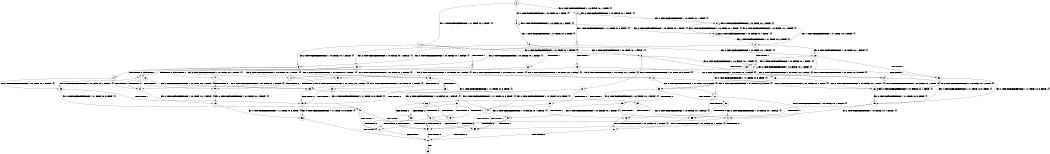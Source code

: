 digraph BCG {
size = "7, 10.5";
center = TRUE;
node [shape = circle];
0 [peripheries = 2];
0 -> 1 [label = "EX !1 !ATOMIC_EXCH_BRANCH (1, +1, TRUE, +0, 2, TRUE) !{}"];
0 -> 2 [label = "EX !2 !ATOMIC_EXCH_BRANCH (1, +0, FALSE, +0, 1, TRUE) !{}"];
0 -> 3 [label = "EX !0 !ATOMIC_EXCH_BRANCH (1, +0, TRUE, +0, 1, TRUE) !{}"];
1 -> 4 [label = "TERMINATE !1"];
1 -> 5 [label = "EX !2 !ATOMIC_EXCH_BRANCH (1, +0, FALSE, +0, 1, FALSE) !{}"];
1 -> 6 [label = "EX !0 !ATOMIC_EXCH_BRANCH (1, +0, TRUE, +0, 1, FALSE) !{}"];
2 -> 7 [label = "EX !1 !ATOMIC_EXCH_BRANCH (1, +1, TRUE, +0, 2, TRUE) !{}"];
2 -> 8 [label = "EX !0 !ATOMIC_EXCH_BRANCH (1, +0, TRUE, +0, 1, TRUE) !{}"];
2 -> 2 [label = "EX !2 !ATOMIC_EXCH_BRANCH (1, +0, FALSE, +0, 1, TRUE) !{}"];
3 -> 9 [label = "EX !1 !ATOMIC_EXCH_BRANCH (1, +1, TRUE, +0, 2, TRUE) !{}"];
3 -> 10 [label = "EX !2 !ATOMIC_EXCH_BRANCH (1, +0, FALSE, +0, 1, TRUE) !{}"];
3 -> 3 [label = "EX !0 !ATOMIC_EXCH_BRANCH (1, +0, TRUE, +0, 1, TRUE) !{}"];
4 -> 11 [label = "EX !2 !ATOMIC_EXCH_BRANCH (1, +0, FALSE, +0, 1, FALSE) !{}"];
4 -> 12 [label = "EX !0 !ATOMIC_EXCH_BRANCH (1, +0, TRUE, +0, 1, FALSE) !{}"];
5 -> 13 [label = "TERMINATE !1"];
5 -> 14 [label = "TERMINATE !2"];
5 -> 15 [label = "EX !0 !ATOMIC_EXCH_BRANCH (1, +0, TRUE, +0, 1, FALSE) !{}"];
6 -> 16 [label = "TERMINATE !1"];
6 -> 17 [label = "EX !2 !ATOMIC_EXCH_BRANCH (1, +0, FALSE, +0, 1, TRUE) !{}"];
6 -> 18 [label = "EX !0 !ATOMIC_EXCH_BRANCH (1, +1, TRUE, +0, 3, TRUE) !{}"];
7 -> 19 [label = "TERMINATE !1"];
7 -> 20 [label = "EX !0 !ATOMIC_EXCH_BRANCH (1, +0, TRUE, +0, 1, FALSE) !{}"];
7 -> 5 [label = "EX !2 !ATOMIC_EXCH_BRANCH (1, +0, FALSE, +0, 1, FALSE) !{}"];
8 -> 21 [label = "EX !1 !ATOMIC_EXCH_BRANCH (1, +1, TRUE, +0, 2, TRUE) !{}"];
8 -> 10 [label = "EX !2 !ATOMIC_EXCH_BRANCH (1, +0, FALSE, +0, 1, TRUE) !{}"];
8 -> 8 [label = "EX !0 !ATOMIC_EXCH_BRANCH (1, +0, TRUE, +0, 1, TRUE) !{}"];
9 -> 22 [label = "TERMINATE !1"];
9 -> 23 [label = "EX !2 !ATOMIC_EXCH_BRANCH (1, +0, FALSE, +0, 1, FALSE) !{}"];
9 -> 6 [label = "EX !0 !ATOMIC_EXCH_BRANCH (1, +0, TRUE, +0, 1, FALSE) !{}"];
10 -> 21 [label = "EX !1 !ATOMIC_EXCH_BRANCH (1, +1, TRUE, +0, 2, TRUE) !{}"];
10 -> 10 [label = "EX !2 !ATOMIC_EXCH_BRANCH (1, +0, FALSE, +0, 1, TRUE) !{}"];
10 -> 8 [label = "EX !0 !ATOMIC_EXCH_BRANCH (1, +0, TRUE, +0, 1, TRUE) !{}"];
11 -> 24 [label = "TERMINATE !2"];
11 -> 25 [label = "EX !0 !ATOMIC_EXCH_BRANCH (1, +0, TRUE, +0, 1, FALSE) !{}"];
12 -> 26 [label = "EX !2 !ATOMIC_EXCH_BRANCH (1, +0, FALSE, +0, 1, TRUE) !{}"];
12 -> 27 [label = "EX !0 !ATOMIC_EXCH_BRANCH (1, +1, TRUE, +0, 3, TRUE) !{}"];
13 -> 24 [label = "TERMINATE !2"];
13 -> 25 [label = "EX !0 !ATOMIC_EXCH_BRANCH (1, +0, TRUE, +0, 1, FALSE) !{}"];
14 -> 24 [label = "TERMINATE !1"];
14 -> 28 [label = "EX !0 !ATOMIC_EXCH_BRANCH (1, +0, TRUE, +0, 1, FALSE) !{}"];
15 -> 29 [label = "TERMINATE !1"];
15 -> 30 [label = "TERMINATE !2"];
15 -> 31 [label = "EX !0 !ATOMIC_EXCH_BRANCH (1, +1, TRUE, +0, 3, TRUE) !{}"];
16 -> 27 [label = "EX !0 !ATOMIC_EXCH_BRANCH (1, +1, TRUE, +0, 3, TRUE) !{}"];
16 -> 26 [label = "EX !2 !ATOMIC_EXCH_BRANCH (1, +0, FALSE, +0, 1, TRUE) !{}"];
17 -> 32 [label = "TERMINATE !1"];
17 -> 17 [label = "EX !2 !ATOMIC_EXCH_BRANCH (1, +0, FALSE, +0, 1, TRUE) !{}"];
17 -> 33 [label = "EX !0 !ATOMIC_EXCH_BRANCH (1, +1, TRUE, +0, 3, TRUE) !{}"];
18 -> 34 [label = "TERMINATE !1"];
18 -> 35 [label = "TERMINATE !0"];
18 -> 36 [label = "EX !2 !ATOMIC_EXCH_BRANCH (1, +0, FALSE, +0, 1, FALSE) !{}"];
19 -> 11 [label = "EX !2 !ATOMIC_EXCH_BRANCH (1, +0, FALSE, +0, 1, FALSE) !{}"];
19 -> 37 [label = "EX !0 !ATOMIC_EXCH_BRANCH (1, +0, TRUE, +0, 1, FALSE) !{}"];
20 -> 32 [label = "TERMINATE !1"];
20 -> 17 [label = "EX !2 !ATOMIC_EXCH_BRANCH (1, +0, FALSE, +0, 1, TRUE) !{}"];
20 -> 33 [label = "EX !0 !ATOMIC_EXCH_BRANCH (1, +1, TRUE, +0, 3, TRUE) !{}"];
21 -> 38 [label = "TERMINATE !1"];
21 -> 23 [label = "EX !2 !ATOMIC_EXCH_BRANCH (1, +0, FALSE, +0, 1, FALSE) !{}"];
21 -> 20 [label = "EX !0 !ATOMIC_EXCH_BRANCH (1, +0, TRUE, +0, 1, FALSE) !{}"];
22 -> 12 [label = "EX !0 !ATOMIC_EXCH_BRANCH (1, +0, TRUE, +0, 1, FALSE) !{}"];
22 -> 39 [label = "EX !2 !ATOMIC_EXCH_BRANCH (1, +0, FALSE, +0, 1, FALSE) !{}"];
23 -> 40 [label = "TERMINATE !1"];
23 -> 41 [label = "TERMINATE !2"];
23 -> 15 [label = "EX !0 !ATOMIC_EXCH_BRANCH (1, +0, TRUE, +0, 1, FALSE) !{}"];
24 -> 42 [label = "EX !0 !ATOMIC_EXCH_BRANCH (1, +0, TRUE, +0, 1, FALSE) !{}"];
25 -> 43 [label = "TERMINATE !2"];
25 -> 44 [label = "EX !0 !ATOMIC_EXCH_BRANCH (1, +1, TRUE, +0, 3, TRUE) !{}"];
26 -> 26 [label = "EX !2 !ATOMIC_EXCH_BRANCH (1, +0, FALSE, +0, 1, TRUE) !{}"];
26 -> 45 [label = "EX !0 !ATOMIC_EXCH_BRANCH (1, +1, TRUE, +0, 3, TRUE) !{}"];
27 -> 46 [label = "TERMINATE !0"];
27 -> 47 [label = "EX !2 !ATOMIC_EXCH_BRANCH (1, +0, FALSE, +0, 1, FALSE) !{}"];
28 -> 43 [label = "TERMINATE !1"];
28 -> 48 [label = "EX !0 !ATOMIC_EXCH_BRANCH (1, +1, TRUE, +0, 3, TRUE) !{}"];
29 -> 44 [label = "EX !0 !ATOMIC_EXCH_BRANCH (1, +1, TRUE, +0, 3, TRUE) !{}"];
29 -> 43 [label = "TERMINATE !2"];
30 -> 48 [label = "EX !0 !ATOMIC_EXCH_BRANCH (1, +1, TRUE, +0, 3, TRUE) !{}"];
30 -> 43 [label = "TERMINATE !1"];
31 -> 49 [label = "TERMINATE !1"];
31 -> 50 [label = "TERMINATE !2"];
31 -> 51 [label = "TERMINATE !0"];
32 -> 26 [label = "EX !2 !ATOMIC_EXCH_BRANCH (1, +0, FALSE, +0, 1, TRUE) !{}"];
32 -> 45 [label = "EX !0 !ATOMIC_EXCH_BRANCH (1, +1, TRUE, +0, 3, TRUE) !{}"];
33 -> 52 [label = "TERMINATE !1"];
33 -> 53 [label = "TERMINATE !0"];
33 -> 36 [label = "EX !2 !ATOMIC_EXCH_BRANCH (1, +0, FALSE, +0, 1, FALSE) !{}"];
34 -> 46 [label = "TERMINATE !0"];
34 -> 47 [label = "EX !2 !ATOMIC_EXCH_BRANCH (1, +0, FALSE, +0, 1, FALSE) !{}"];
35 -> 46 [label = "TERMINATE !1"];
35 -> 54 [label = "EX !2 !ATOMIC_EXCH_BRANCH (1, +0, FALSE, +0, 1, FALSE) !{}"];
36 -> 49 [label = "TERMINATE !1"];
36 -> 50 [label = "TERMINATE !2"];
36 -> 51 [label = "TERMINATE !0"];
37 -> 26 [label = "EX !2 !ATOMIC_EXCH_BRANCH (1, +0, FALSE, +0, 1, TRUE) !{}"];
37 -> 45 [label = "EX !0 !ATOMIC_EXCH_BRANCH (1, +1, TRUE, +0, 3, TRUE) !{}"];
38 -> 39 [label = "EX !2 !ATOMIC_EXCH_BRANCH (1, +0, FALSE, +0, 1, FALSE) !{}"];
38 -> 37 [label = "EX !0 !ATOMIC_EXCH_BRANCH (1, +0, TRUE, +0, 1, FALSE) !{}"];
39 -> 55 [label = "TERMINATE !2"];
39 -> 25 [label = "EX !0 !ATOMIC_EXCH_BRANCH (1, +0, TRUE, +0, 1, FALSE) !{}"];
40 -> 25 [label = "EX !0 !ATOMIC_EXCH_BRANCH (1, +0, TRUE, +0, 1, FALSE) !{}"];
40 -> 55 [label = "TERMINATE !2"];
41 -> 28 [label = "EX !0 !ATOMIC_EXCH_BRANCH (1, +0, TRUE, +0, 1, FALSE) !{}"];
41 -> 55 [label = "TERMINATE !1"];
42 -> 56 [label = "EX !0 !ATOMIC_EXCH_BRANCH (1, +1, TRUE, +0, 3, TRUE) !{}"];
43 -> 56 [label = "EX !0 !ATOMIC_EXCH_BRANCH (1, +1, TRUE, +0, 3, TRUE) !{}"];
44 -> 57 [label = "TERMINATE !2"];
44 -> 58 [label = "TERMINATE !0"];
45 -> 59 [label = "TERMINATE !0"];
45 -> 47 [label = "EX !2 !ATOMIC_EXCH_BRANCH (1, +0, FALSE, +0, 1, FALSE) !{}"];
46 -> 60 [label = "EX !2 !ATOMIC_EXCH_BRANCH (1, +0, FALSE, +0, 1, FALSE) !{}"];
47 -> 57 [label = "TERMINATE !2"];
47 -> 58 [label = "TERMINATE !0"];
48 -> 57 [label = "TERMINATE !1"];
48 -> 61 [label = "TERMINATE !0"];
49 -> 57 [label = "TERMINATE !2"];
49 -> 58 [label = "TERMINATE !0"];
50 -> 57 [label = "TERMINATE !1"];
50 -> 61 [label = "TERMINATE !0"];
51 -> 58 [label = "TERMINATE !1"];
51 -> 61 [label = "TERMINATE !2"];
52 -> 47 [label = "EX !2 !ATOMIC_EXCH_BRANCH (1, +0, FALSE, +0, 1, FALSE) !{}"];
52 -> 59 [label = "TERMINATE !0"];
53 -> 54 [label = "EX !2 !ATOMIC_EXCH_BRANCH (1, +0, FALSE, +0, 1, FALSE) !{}"];
53 -> 59 [label = "TERMINATE !1"];
54 -> 58 [label = "TERMINATE !1"];
54 -> 61 [label = "TERMINATE !2"];
55 -> 42 [label = "EX !0 !ATOMIC_EXCH_BRANCH (1, +0, TRUE, +0, 1, FALSE) !{}"];
56 -> 62 [label = "TERMINATE !0"];
57 -> 62 [label = "TERMINATE !0"];
58 -> 62 [label = "TERMINATE !2"];
59 -> 60 [label = "EX !2 !ATOMIC_EXCH_BRANCH (1, +0, FALSE, +0, 1, FALSE) !{}"];
60 -> 62 [label = "TERMINATE !2"];
61 -> 62 [label = "TERMINATE !1"];
62 -> 63 [label = "exit"];
}
